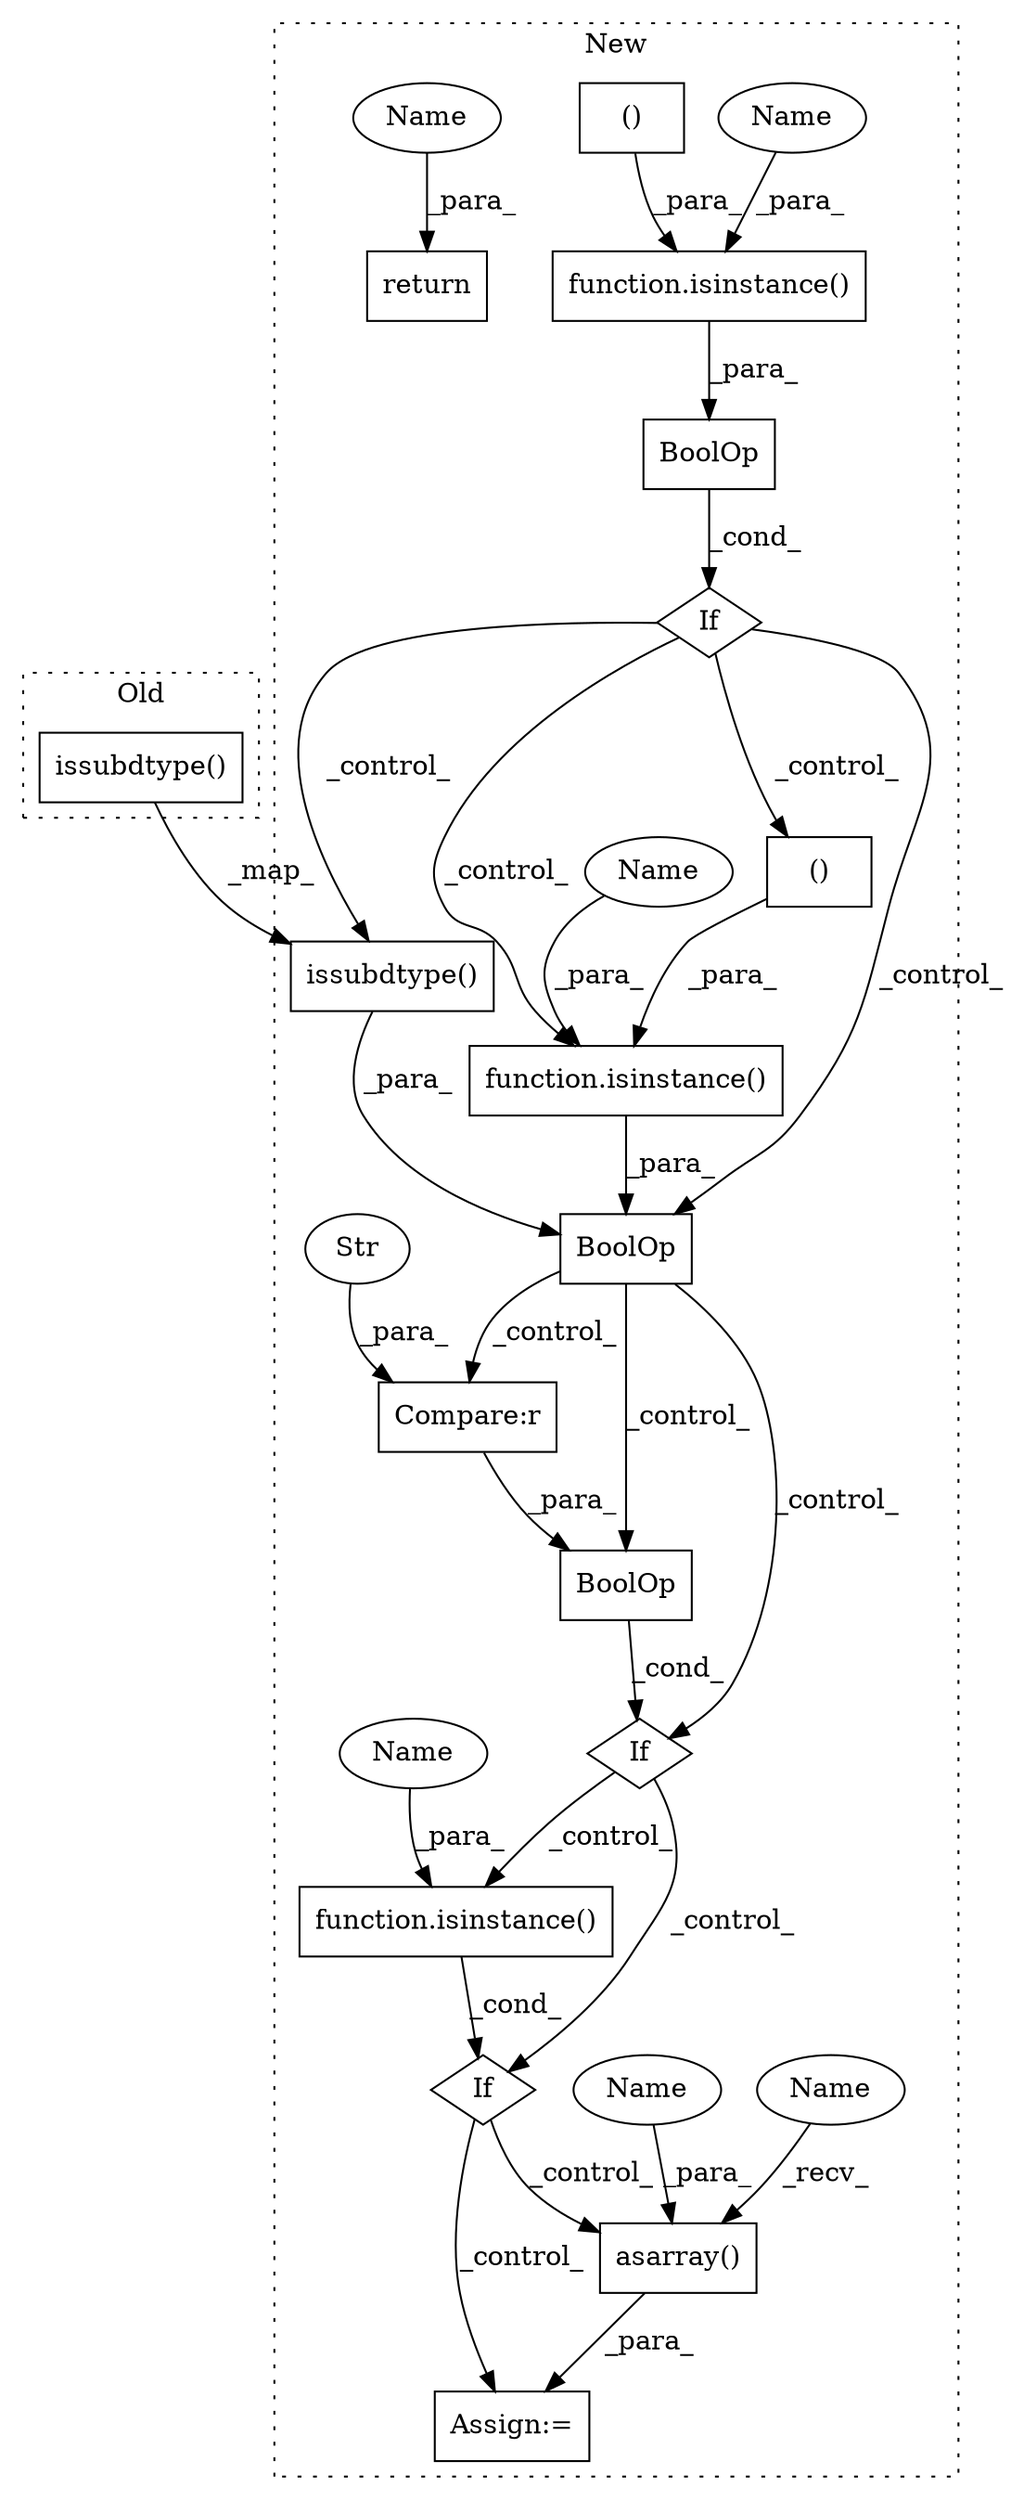 digraph G {
subgraph cluster0 {
1 [label="issubdtype()" a="75" s="1246,1284" l="14,1" shape="box"];
label = "Old";
style="dotted";
}
subgraph cluster1 {
2 [label="issubdtype()" a="75" s="2001,2039" l="14,1" shape="box"];
3 [label="If" a="96" s="1637" l="0" shape="diamond"];
4 [label="Assign:=" a="68" s="2257" l="3" shape="box"];
5 [label="If" a="96" s="2197" l="3" shape="diamond"];
6 [label="()" a="54" s="1982" l="12" shape="box"];
7 [label="If" a="96" s="2108" l="0" shape="diamond"];
8 [label="()" a="54" s="1668" l="12" shape="box"];
9 [label="asarray()" a="75" s="2260,2276" l="11,1" shape="box"];
10 [label="function.isinstance()" a="75" s="1954,1995" l="11,1" shape="box"];
11 [label="Compare:r" a="40" s="2133" l="20" shape="box"];
12 [label="Str" a="66" s="2133" l="5" shape="ellipse"];
13 [label="BoolOp" a="72" s="1637" l="90" shape="box"];
14 [label="function.isinstance()" a="75" s="1637,1681" l="11,1" shape="box"];
15 [label="BoolOp" a="72" s="1954" l="86" shape="box"];
16 [label="function.isinstance()" a="75" s="2200,2233" l="11,1" shape="box"];
17 [label="BoolOp" a="72" s="2108" l="45" shape="box"];
18 [label="return" a="93" s="1611" l="7" shape="box"];
19 [label="Name" a="87" s="2260" l="2" shape="ellipse"];
20 [label="Name" a="87" s="1648" l="5" shape="ellipse"];
21 [label="Name" a="87" s="2271" l="5" shape="ellipse"];
22 [label="Name" a="87" s="1965" l="5" shape="ellipse"];
23 [label="Name" a="87" s="2211" l="5" shape="ellipse"];
24 [label="Name" a="87" s="1618" l="5" shape="ellipse"];
label = "New";
style="dotted";
}
1 -> 2 [label="_map_"];
2 -> 15 [label="_para_"];
3 -> 15 [label="_control_"];
3 -> 2 [label="_control_"];
3 -> 6 [label="_control_"];
3 -> 10 [label="_control_"];
5 -> 4 [label="_control_"];
5 -> 9 [label="_control_"];
6 -> 10 [label="_para_"];
7 -> 16 [label="_control_"];
7 -> 5 [label="_control_"];
8 -> 14 [label="_para_"];
9 -> 4 [label="_para_"];
10 -> 15 [label="_para_"];
11 -> 17 [label="_para_"];
12 -> 11 [label="_para_"];
13 -> 3 [label="_cond_"];
14 -> 13 [label="_para_"];
15 -> 7 [label="_control_"];
15 -> 11 [label="_control_"];
15 -> 17 [label="_control_"];
16 -> 5 [label="_cond_"];
17 -> 7 [label="_cond_"];
19 -> 9 [label="_recv_"];
20 -> 14 [label="_para_"];
21 -> 9 [label="_para_"];
22 -> 10 [label="_para_"];
23 -> 16 [label="_para_"];
24 -> 18 [label="_para_"];
}